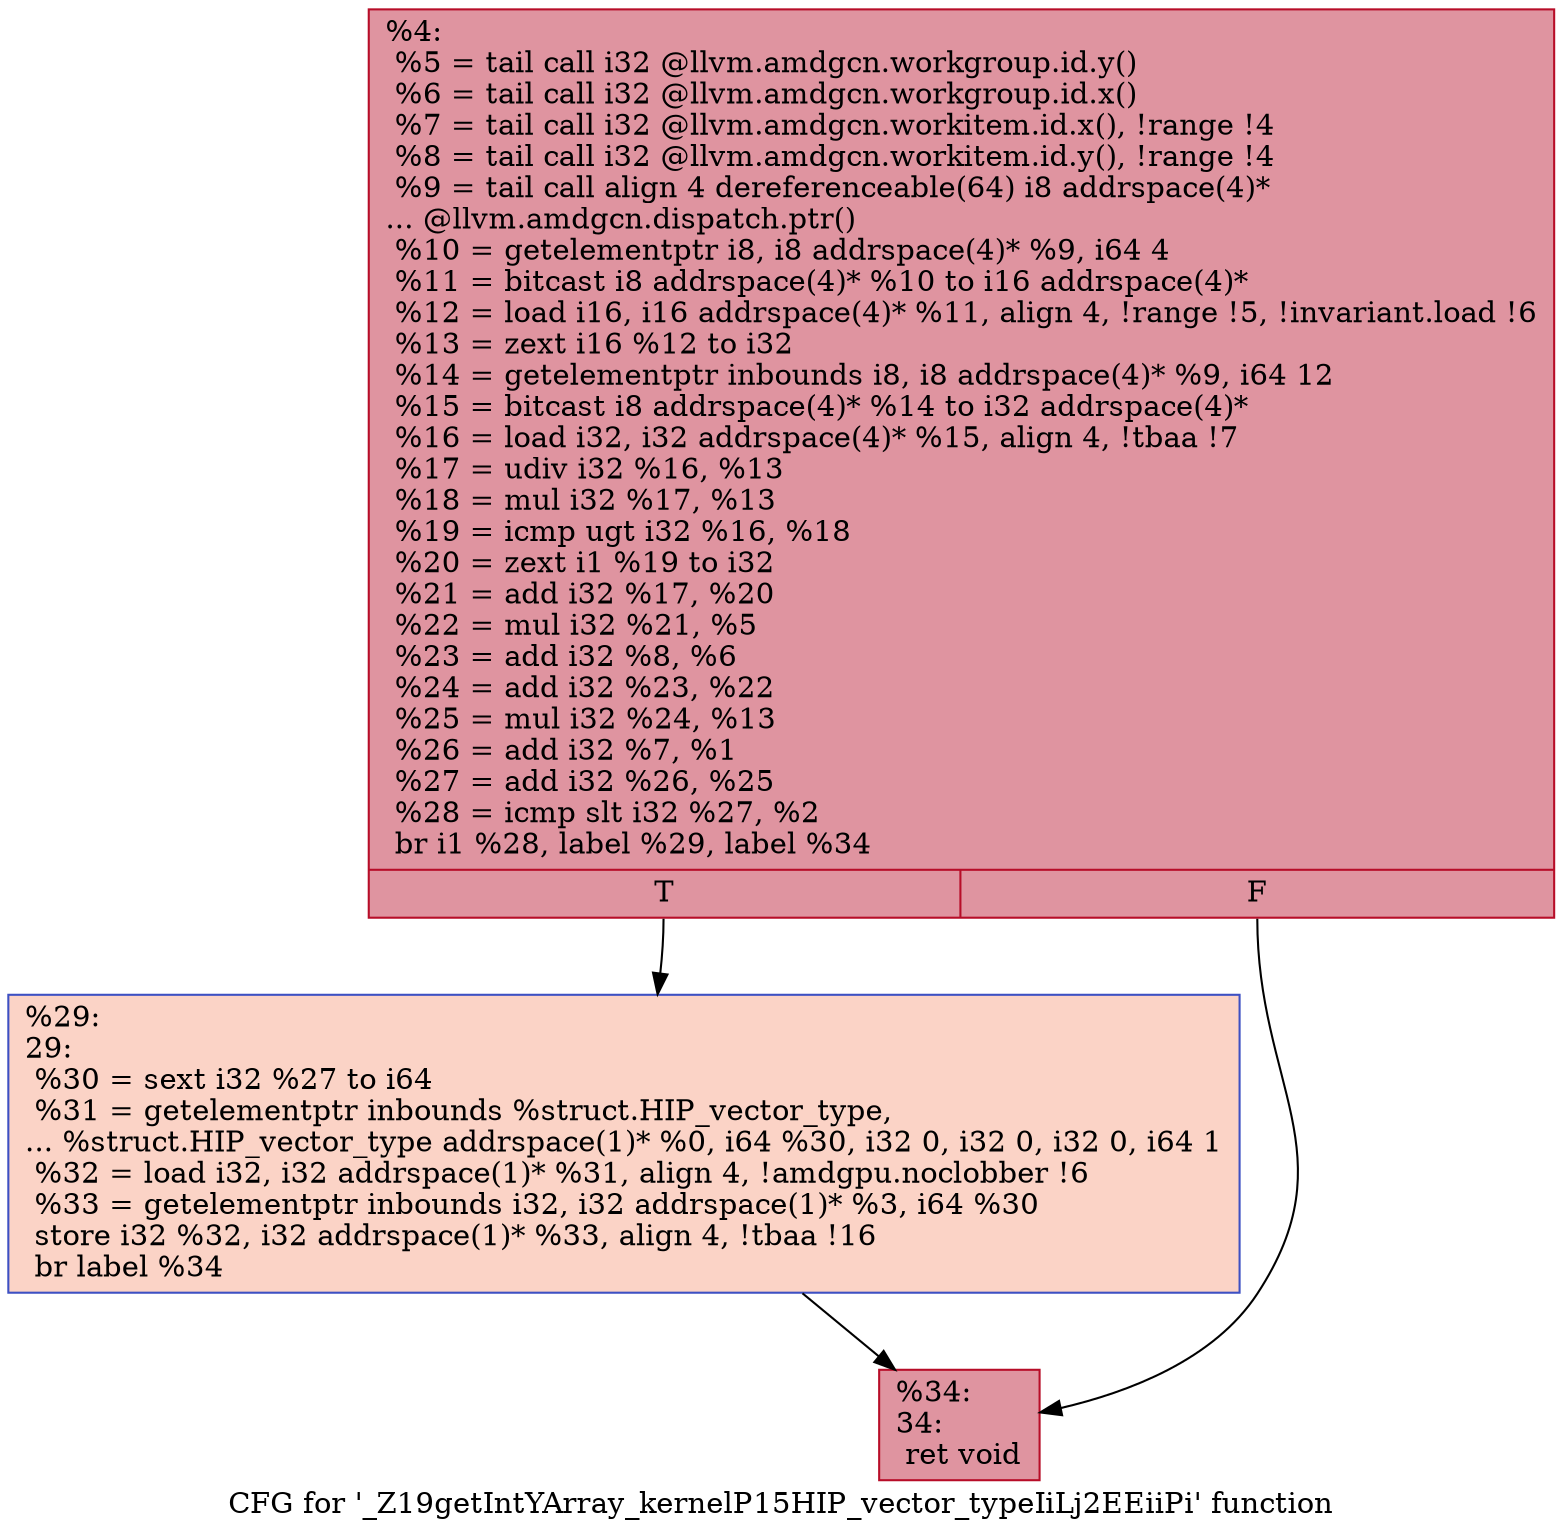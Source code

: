 digraph "CFG for '_Z19getIntYArray_kernelP15HIP_vector_typeIiLj2EEiiPi' function" {
	label="CFG for '_Z19getIntYArray_kernelP15HIP_vector_typeIiLj2EEiiPi' function";

	Node0x4bf2f00 [shape=record,color="#b70d28ff", style=filled, fillcolor="#b70d2870",label="{%4:\l  %5 = tail call i32 @llvm.amdgcn.workgroup.id.y()\l  %6 = tail call i32 @llvm.amdgcn.workgroup.id.x()\l  %7 = tail call i32 @llvm.amdgcn.workitem.id.x(), !range !4\l  %8 = tail call i32 @llvm.amdgcn.workitem.id.y(), !range !4\l  %9 = tail call align 4 dereferenceable(64) i8 addrspace(4)*\l... @llvm.amdgcn.dispatch.ptr()\l  %10 = getelementptr i8, i8 addrspace(4)* %9, i64 4\l  %11 = bitcast i8 addrspace(4)* %10 to i16 addrspace(4)*\l  %12 = load i16, i16 addrspace(4)* %11, align 4, !range !5, !invariant.load !6\l  %13 = zext i16 %12 to i32\l  %14 = getelementptr inbounds i8, i8 addrspace(4)* %9, i64 12\l  %15 = bitcast i8 addrspace(4)* %14 to i32 addrspace(4)*\l  %16 = load i32, i32 addrspace(4)* %15, align 4, !tbaa !7\l  %17 = udiv i32 %16, %13\l  %18 = mul i32 %17, %13\l  %19 = icmp ugt i32 %16, %18\l  %20 = zext i1 %19 to i32\l  %21 = add i32 %17, %20\l  %22 = mul i32 %21, %5\l  %23 = add i32 %8, %6\l  %24 = add i32 %23, %22\l  %25 = mul i32 %24, %13\l  %26 = add i32 %7, %1\l  %27 = add i32 %26, %25\l  %28 = icmp slt i32 %27, %2\l  br i1 %28, label %29, label %34\l|{<s0>T|<s1>F}}"];
	Node0x4bf2f00:s0 -> Node0x4bf6020;
	Node0x4bf2f00:s1 -> Node0x4bf60b0;
	Node0x4bf6020 [shape=record,color="#3d50c3ff", style=filled, fillcolor="#f59c7d70",label="{%29:\l29:                                               \l  %30 = sext i32 %27 to i64\l  %31 = getelementptr inbounds %struct.HIP_vector_type,\l... %struct.HIP_vector_type addrspace(1)* %0, i64 %30, i32 0, i32 0, i32 0, i64 1\l  %32 = load i32, i32 addrspace(1)* %31, align 4, !amdgpu.noclobber !6\l  %33 = getelementptr inbounds i32, i32 addrspace(1)* %3, i64 %30\l  store i32 %32, i32 addrspace(1)* %33, align 4, !tbaa !16\l  br label %34\l}"];
	Node0x4bf6020 -> Node0x4bf60b0;
	Node0x4bf60b0 [shape=record,color="#b70d28ff", style=filled, fillcolor="#b70d2870",label="{%34:\l34:                                               \l  ret void\l}"];
}
